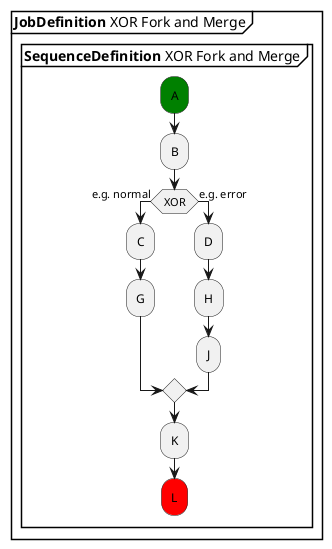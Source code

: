 /'

Tutorial - Exclusive OR Fork and Merge Topology
  
'/

@startuml 
partition "**JobDefinition** XOR Fork and Merge" {
group **SequenceDefinition** XOR Fork and Merge
      #green:A;
      :B;
  if (XOR) then (e.g. normal)
      :C;
      :G;
  else (e.g. error)
      :D;
      :H;
      :J;
  endif
      :K;
      #red:L;
end group
}      
@enduml